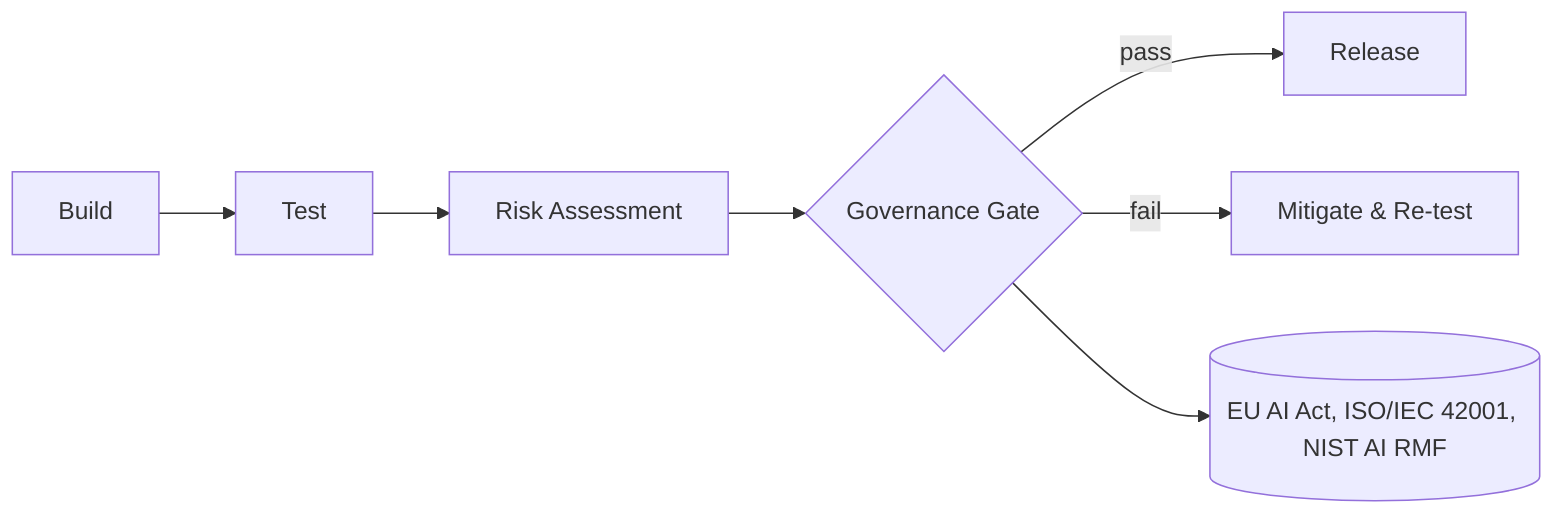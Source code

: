 flowchart LR
  Build[Build] --> Test[Test]
  Test --> Assess[Risk Assessment]
  Assess --> Gate{Governance Gate}
  Gate -->|pass| Release[Release]
  Gate -->|fail| Iterate[Mitigate & Re-test]
  Gate --> Regs[(EU AI Act, ISO/IEC 42001, NIST AI RMF)]
